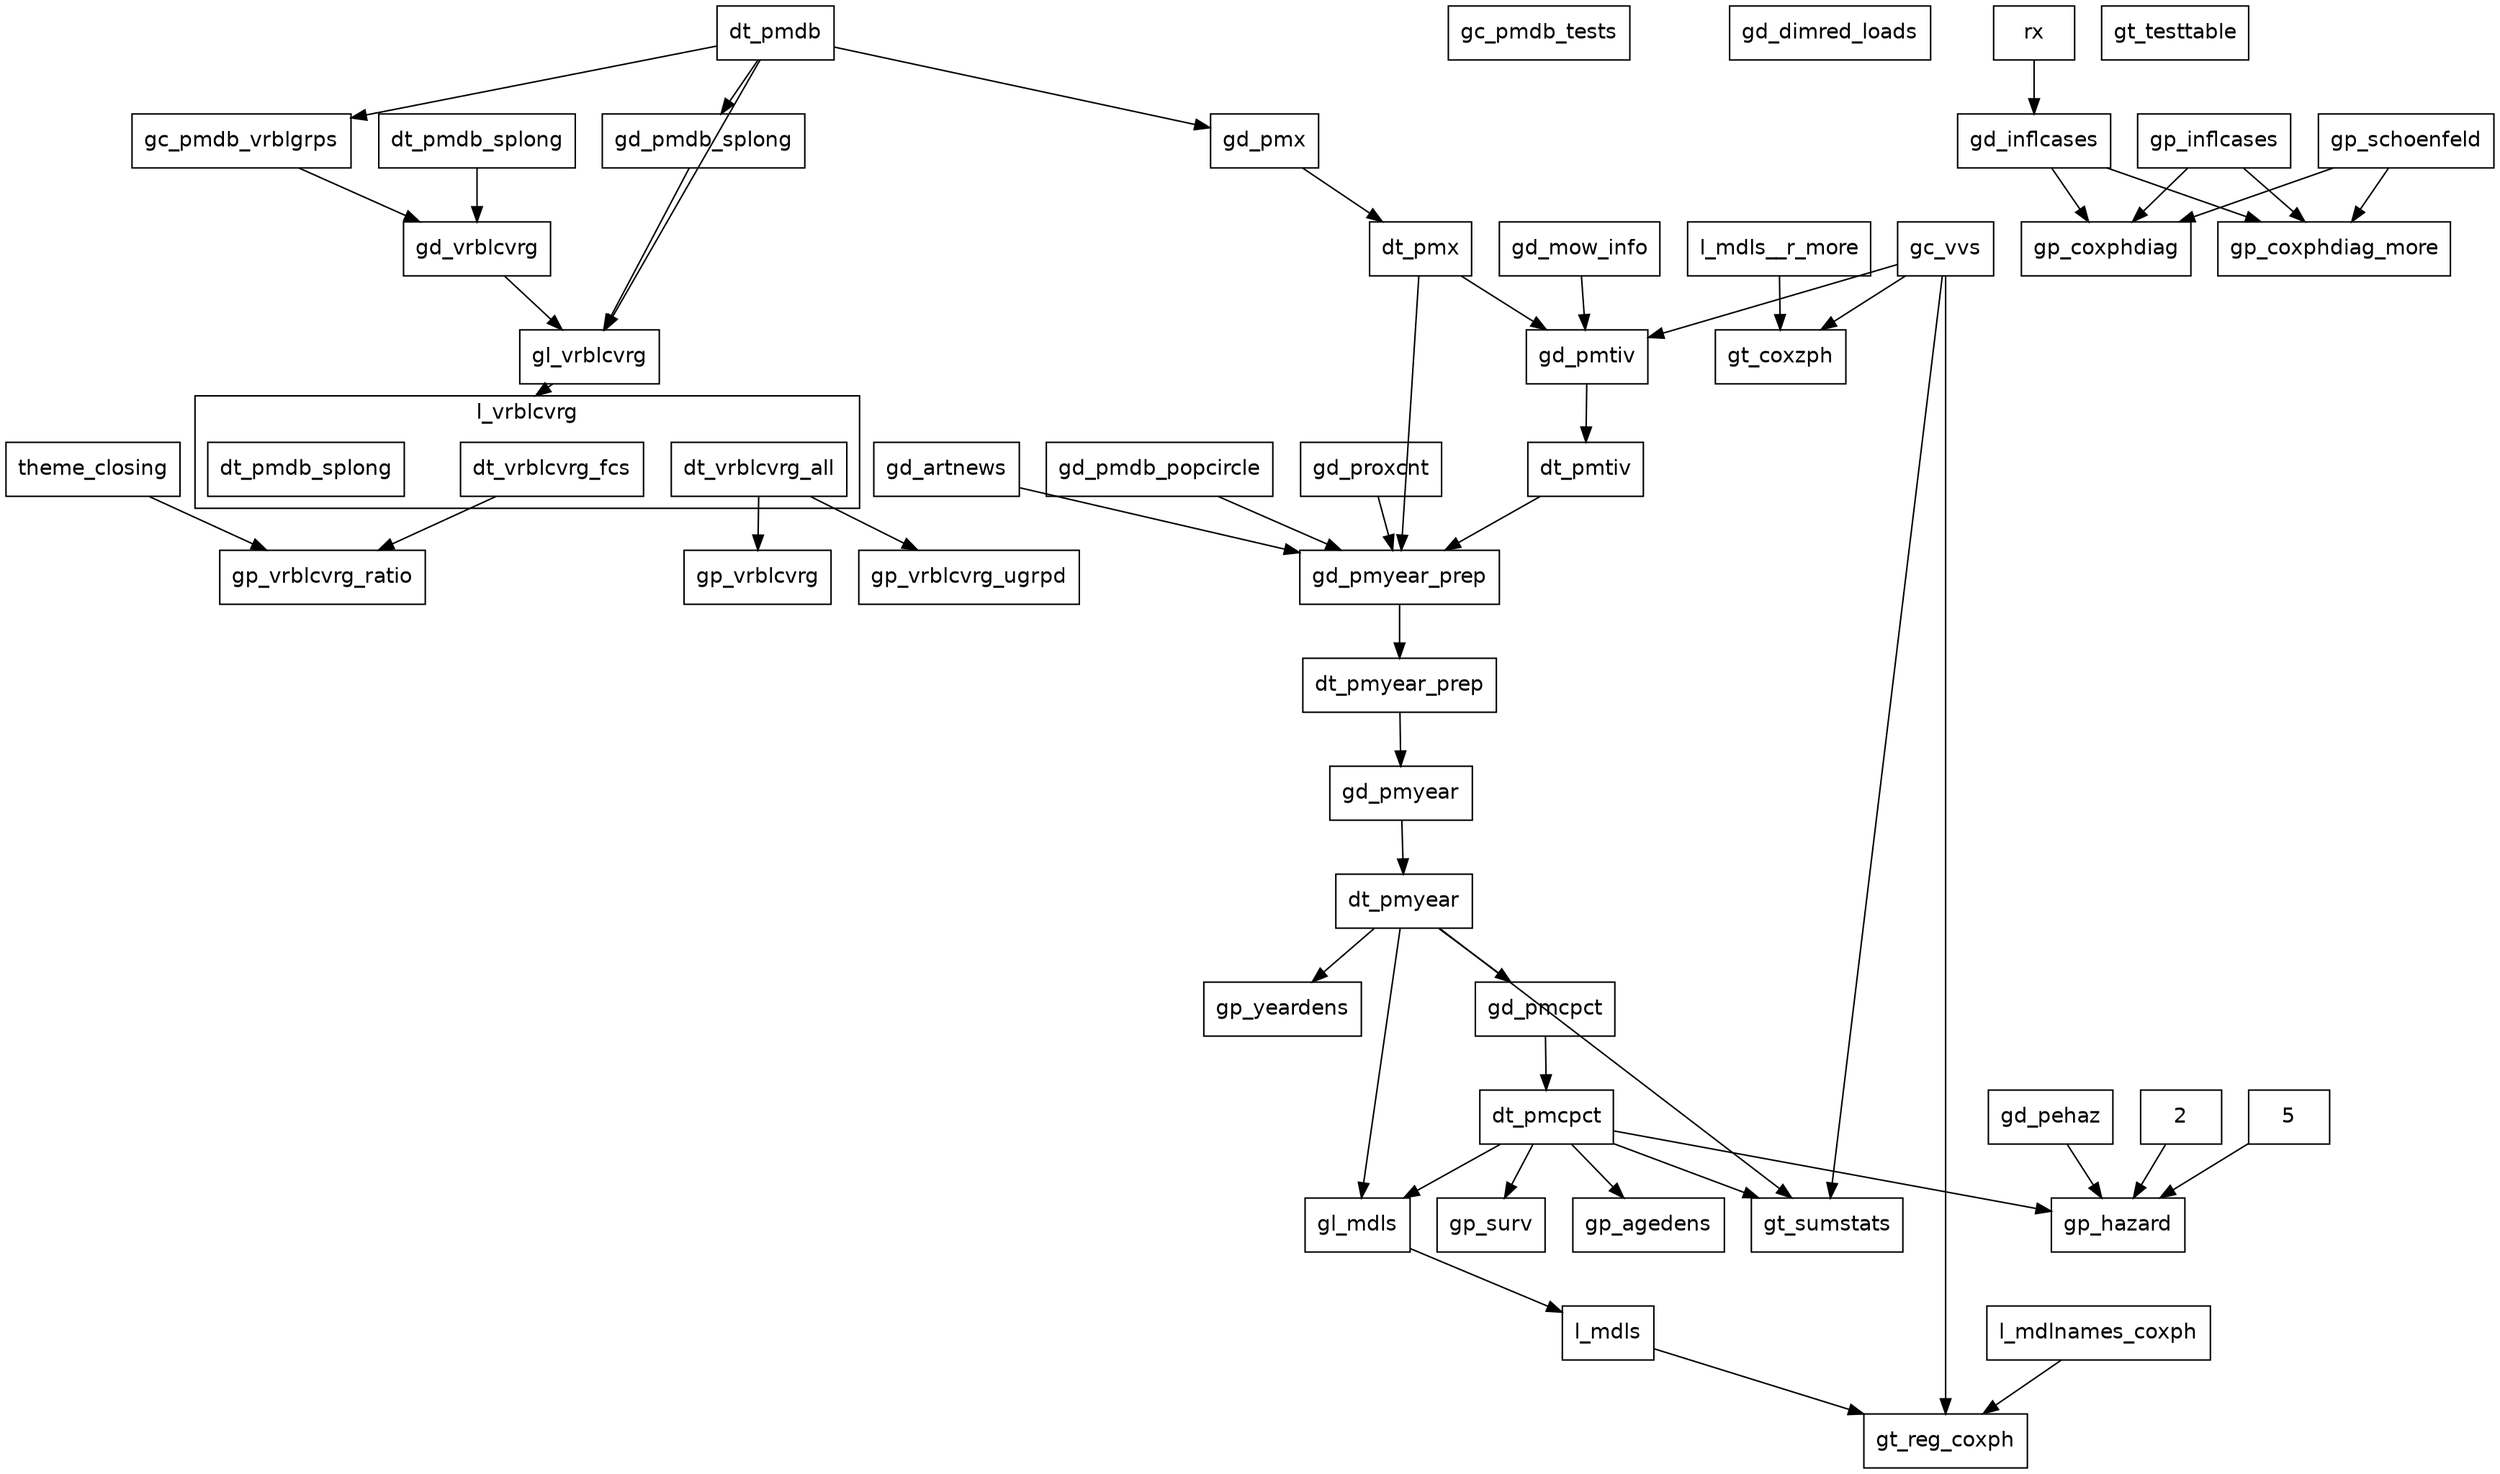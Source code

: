 digraph D {
 compound = true;
 splines = false; fontname=helvetica;
 node [shape=box, fontsize = 14, fontname=helvetica];
 edge [style = solid];
 
 subgraph cluster_l_vrblcvrg {
 label = "l_vrblcvrg";
 l_vrblcvrg__dt_vrblcvrg_all [label=dt_vrblcvrg_all]; 
l_vrblcvrg__dt_vrblcvrg_fcs [label=dt_vrblcvrg_fcs]; 
l_vrblcvrg [label = "", color=transparent, width=0, height=0]; 
l_vrblcvrg__dt_pmdb_splong [label=dt_pmdb_splong] 
} 
 gc_pmdb_tests; 
gc_pmdb_vrblgrps; 
gc_vvs; 
gd_artnews; 
gd_dimred_loads; 
gd_inflcases; 
gd_mow_info; 
gd_pehaz; 
gd_pmcpct; 
gd_pmdb_popcircle; 
gd_pmdb_splong; 
gd_pmtiv; 
gd_pmx; 
gd_pmyear; 
gd_pmyear_prep; 
gd_proxcnt; 
gd_vrblcvrg; 
gl_mdls; 
gl_vrblcvrg; 
gp_agedens; 
gp_coxphdiag; 
gp_coxphdiag_more; 
gp_hazard; 
gp_inflcases; 
gp_schoenfeld; 
gp_surv; 
gp_vrblcvrg; 
gp_vrblcvrg_ratio; 
gp_vrblcvrg_ugrpd; 
gp_yeardens; 
gt_coxzph; 
gt_reg_coxph; 
gt_sumstats; 
gt_testtable; 
theme_closing; 
dt_pmdb; 
dt_pmdb_splong; 
dt_pmx; 
dt_pmtiv; 
dt_pmyear_prep; 
dt_pmyear; 
dt_pmcpct; 
2; 
5; 
rx; 
l_mdls__r_more; 
l_mdls; 
l_mdlnames_coxph 
 2 -> gp_hazard; 
5 -> gp_hazard; 
dt_pmcpct -> gl_mdls; 
dt_pmcpct -> gp_agedens; 
dt_pmcpct -> gp_hazard; 
dt_pmcpct -> gp_surv; 
dt_pmcpct -> gt_sumstats; 
dt_pmdb -> gc_pmdb_vrblgrps; 
dt_pmdb -> gd_pmdb_splong; 
dt_pmdb -> gd_pmx; 
dt_pmdb -> gl_vrblcvrg; 
dt_pmdb_splong -> gd_vrblcvrg; 
dt_pmtiv -> gd_pmyear_prep; 
dt_pmx -> gd_pmtiv; 
dt_pmx -> gd_pmyear_prep; 
dt_pmyear -> gd_pmcpct; 
dt_pmyear -> gl_mdls; 
dt_pmyear -> gp_yeardens; 
dt_pmyear -> gt_sumstats; 
dt_pmyear_prep -> gd_pmyear; 
gc_pmdb_vrblgrps -> gd_vrblcvrg; 
gc_vvs -> gd_pmtiv; 
gc_vvs -> gt_coxzph; 
gc_vvs -> gt_reg_coxph; 
gc_vvs -> gt_sumstats; 
gd_artnews -> gd_pmyear_prep; 
gd_inflcases -> gp_coxphdiag; 
gd_inflcases -> gp_coxphdiag_more; 
gd_mow_info -> gd_pmtiv; 
gd_pehaz -> gp_hazard; 
gd_pmcpct -> dt_pmcpct; 
gd_pmdb_popcircle -> gd_pmyear_prep; 
gd_pmdb_splong -> gl_vrblcvrg; 
gd_pmtiv -> dt_pmtiv; 
gd_pmx -> dt_pmx; 
gd_pmyear -> dt_pmyear; 
gd_pmyear_prep -> dt_pmyear_prep; 
gd_proxcnt -> gd_pmyear_prep; 
gd_vrblcvrg -> gl_vrblcvrg; 
gl_mdls -> l_mdls; 
gl_vrblcvrg -> l_vrblcvrg[lhead=cluster_l_vrblcvrg,ltail=gl_vrblcvrg]; 
gp_inflcases -> gp_coxphdiag; 
gp_inflcases -> gp_coxphdiag_more; 
gp_schoenfeld -> gp_coxphdiag; 
gp_schoenfeld -> gp_coxphdiag_more; 
l_mdlnames_coxph -> gt_reg_coxph; 
l_mdls -> gt_reg_coxph; 
l_mdls__r_more -> gt_coxzph; 
l_vrblcvrg__dt_vrblcvrg_all -> gp_vrblcvrg; 
l_vrblcvrg__dt_vrblcvrg_all -> gp_vrblcvrg_ugrpd; 
l_vrblcvrg__dt_vrblcvrg_fcs -> gp_vrblcvrg_ratio; 
rx -> gd_inflcases; 
theme_closing -> gp_vrblcvrg_ratio }
